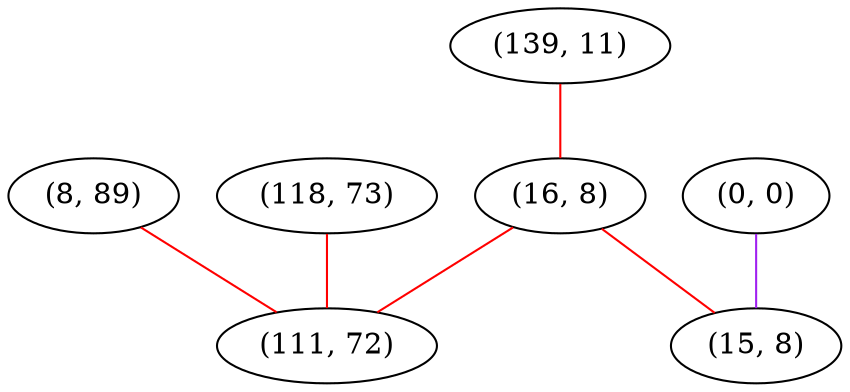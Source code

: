 graph "" {
"(8, 89)";
"(0, 0)";
"(139, 11)";
"(16, 8)";
"(118, 73)";
"(15, 8)";
"(111, 72)";
"(8, 89)" -- "(111, 72)"  [color=red, key=0, weight=1];
"(0, 0)" -- "(15, 8)"  [color=purple, key=0, weight=4];
"(139, 11)" -- "(16, 8)"  [color=red, key=0, weight=1];
"(16, 8)" -- "(15, 8)"  [color=red, key=0, weight=1];
"(16, 8)" -- "(111, 72)"  [color=red, key=0, weight=1];
"(118, 73)" -- "(111, 72)"  [color=red, key=0, weight=1];
}
